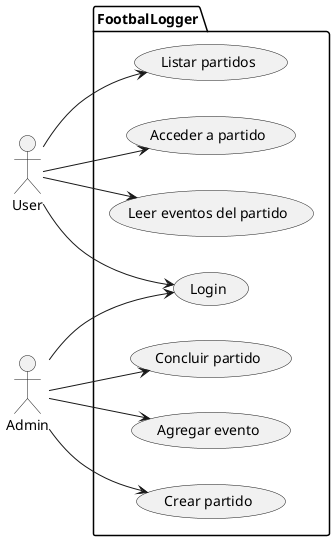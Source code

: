 @startuml Casos de uso football
left to right direction

package FootbalLogger {
  usecase "Login" as Login
  usecase "Acceder a partido" as AP
  usecase "Leer eventos del partido" as REP
  usecase "Listar partidos" as LP

  usecase "Agregar evento" as CE
  usecase "Crear partido" as CP
  usecase "Concluir partido" as CLP
}

User --> (Login)
User --> (AP)
User --> (REP)
User --> (LP)

Admin --> (Login)
Admin --> (CE)
Admin --> (CP)
Admin --> (CLP)
@enduml
